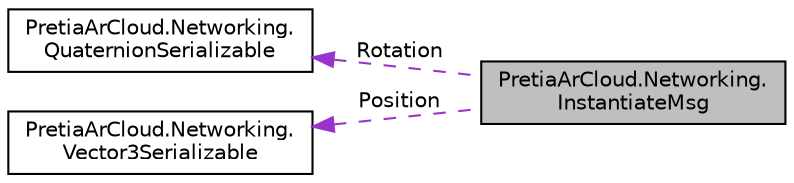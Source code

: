 digraph "PretiaArCloud.Networking.InstantiateMsg"
{
 // LATEX_PDF_SIZE
  edge [fontname="Helvetica",fontsize="10",labelfontname="Helvetica",labelfontsize="10"];
  node [fontname="Helvetica",fontsize="10",shape=record];
  rankdir="LR";
  Node1 [label="PretiaArCloud.Networking.\lInstantiateMsg",height=0.2,width=0.4,color="black", fillcolor="grey75", style="filled", fontcolor="black",tooltip=" "];
  Node2 -> Node1 [dir="back",color="darkorchid3",fontsize="10",style="dashed",label=" Rotation" ,fontname="Helvetica"];
  Node2 [label="PretiaArCloud.Networking.\lQuaternionSerializable",height=0.2,width=0.4,color="black", fillcolor="white", style="filled",URL="$classPretiaArCloud_1_1Networking_1_1QuaternionSerializable.html",tooltip=" "];
  Node3 -> Node1 [dir="back",color="darkorchid3",fontsize="10",style="dashed",label=" Position" ,fontname="Helvetica"];
  Node3 [label="PretiaArCloud.Networking.\lVector3Serializable",height=0.2,width=0.4,color="black", fillcolor="white", style="filled",URL="$structPretiaArCloud_1_1Networking_1_1Vector3Serializable.html",tooltip=" "];
}
